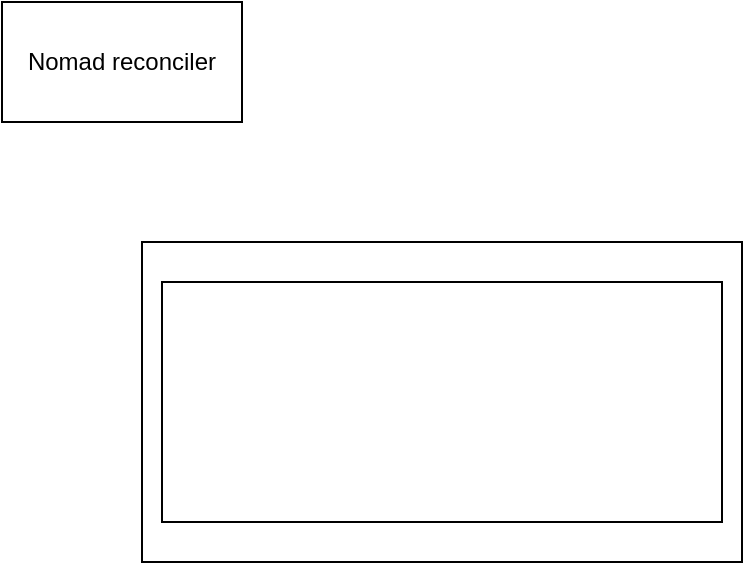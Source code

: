 <mxfile version="17.4.0" type="github">
  <diagram id="k4FAGVq00alWS50musRP" name="Page-1">
    <mxGraphModel dx="1234" dy="700" grid="1" gridSize="10" guides="1" tooltips="1" connect="1" arrows="1" fold="1" page="1" pageScale="1" pageWidth="827" pageHeight="1169" math="0" shadow="0">
      <root>
        <mxCell id="0" />
        <mxCell id="1" parent="0" />
        <mxCell id="PuJHgVX1TuRWPJHxVxDd-4" value="" style="rounded=0;whiteSpace=wrap;html=1;" vertex="1" parent="1">
          <mxGeometry x="350" y="220" width="300" height="160" as="geometry" />
        </mxCell>
        <mxCell id="PuJHgVX1TuRWPJHxVxDd-1" value="" style="rounded=0;whiteSpace=wrap;html=1;" vertex="1" parent="1">
          <mxGeometry x="360" y="240" width="280" height="120" as="geometry" />
        </mxCell>
        <mxCell id="PuJHgVX1TuRWPJHxVxDd-3" value="Nomad reconciler" style="rounded=0;whiteSpace=wrap;html=1;" vertex="1" parent="1">
          <mxGeometry x="280" y="100" width="120" height="60" as="geometry" />
        </mxCell>
      </root>
    </mxGraphModel>
  </diagram>
</mxfile>
